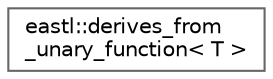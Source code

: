 digraph "类继承关系图"
{
 // LATEX_PDF_SIZE
  bgcolor="transparent";
  edge [fontname=Helvetica,fontsize=10,labelfontname=Helvetica,labelfontsize=10];
  node [fontname=Helvetica,fontsize=10,shape=box,height=0.2,width=0.4];
  rankdir="LR";
  Node0 [id="Node000000",label="eastl::derives_from\l_unary_function\< T \>",height=0.2,width=0.4,color="grey40", fillcolor="white", style="filled",URL="$structeastl_1_1derives__from__unary__function.html",tooltip=" "];
}
